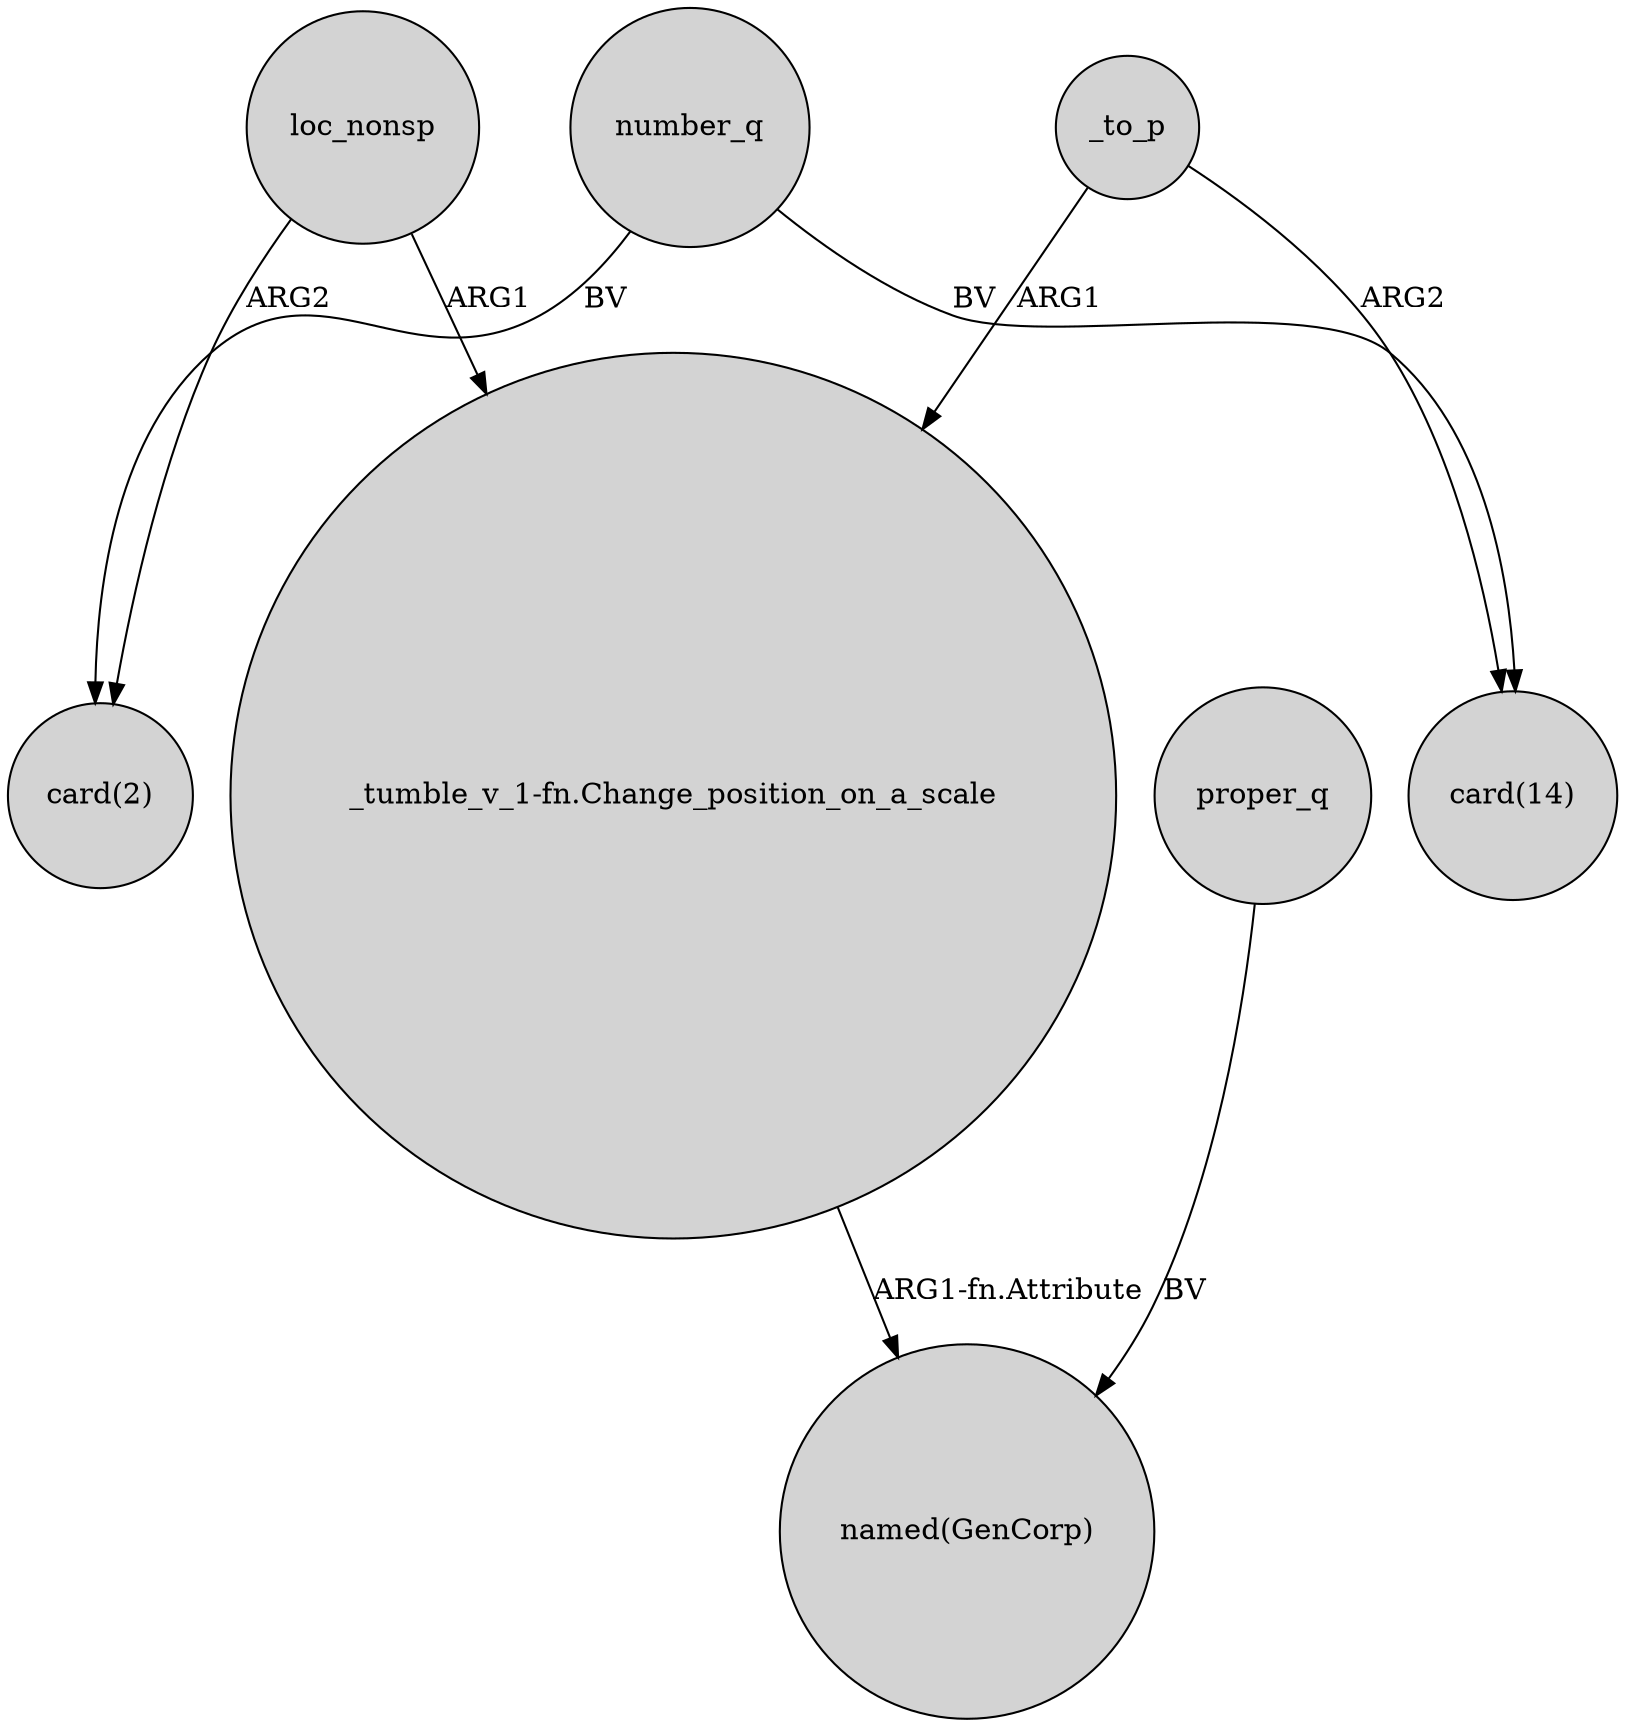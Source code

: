 digraph {
	node [shape=circle style=filled]
	number_q -> "card(2)" [label=BV]
	loc_nonsp -> "card(2)" [label=ARG2]
	_to_p -> "_tumble_v_1-fn.Change_position_on_a_scale" [label=ARG1]
	"_tumble_v_1-fn.Change_position_on_a_scale" -> "named(GenCorp)" [label="ARG1-fn.Attribute"]
	_to_p -> "card(14)" [label=ARG2]
	proper_q -> "named(GenCorp)" [label=BV]
	loc_nonsp -> "_tumble_v_1-fn.Change_position_on_a_scale" [label=ARG1]
	number_q -> "card(14)" [label=BV]
}
